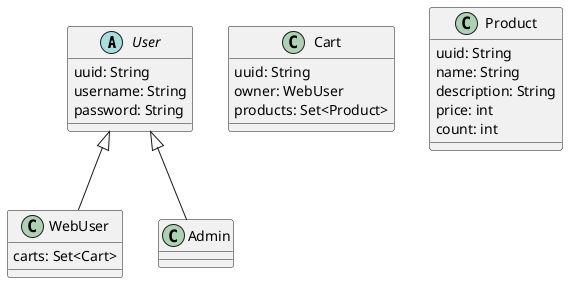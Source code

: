 @startuml online-shop
    abstract class User{
        uuid: String
        username: String
        password: String
    }
    class WebUser extends User{
        carts: Set<Cart>
    }
    class Admin extends User{

    }
    class Cart{
        uuid: String
        owner: WebUser
        products: Set<Product>
    }
    class Product{
        uuid: String
        name: String
        description: String
        price: int
        count: int
    }
@enduml